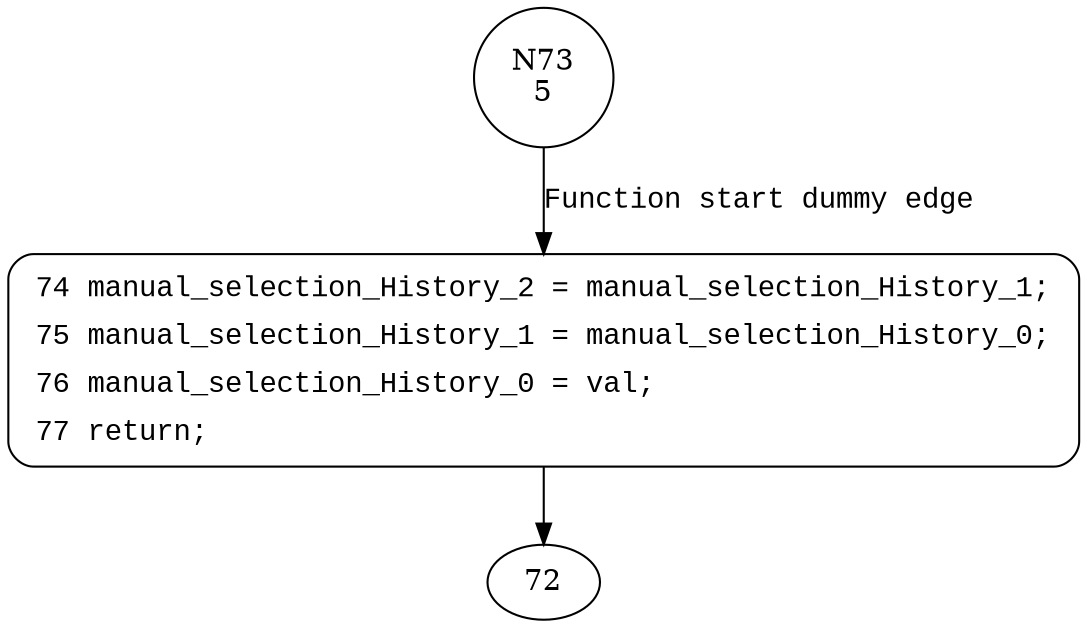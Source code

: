 digraph write_manual_selection_history {
73 [shape="circle" label="N73\n5"]
74 [shape="circle" label="N74\n4"]
74 [style="filled,bold" penwidth="1" fillcolor="white" fontname="Courier New" shape="Mrecord" label=<<table border="0" cellborder="0" cellpadding="3" bgcolor="white"><tr><td align="right">74</td><td align="left">manual_selection_History_2 = manual_selection_History_1;</td></tr><tr><td align="right">75</td><td align="left">manual_selection_History_1 = manual_selection_History_0;</td></tr><tr><td align="right">76</td><td align="left">manual_selection_History_0 = val;</td></tr><tr><td align="right">77</td><td align="left">return;</td></tr></table>>]
74 -> 72[label=""]
73 -> 74 [label="Function start dummy edge" fontname="Courier New"]
}
